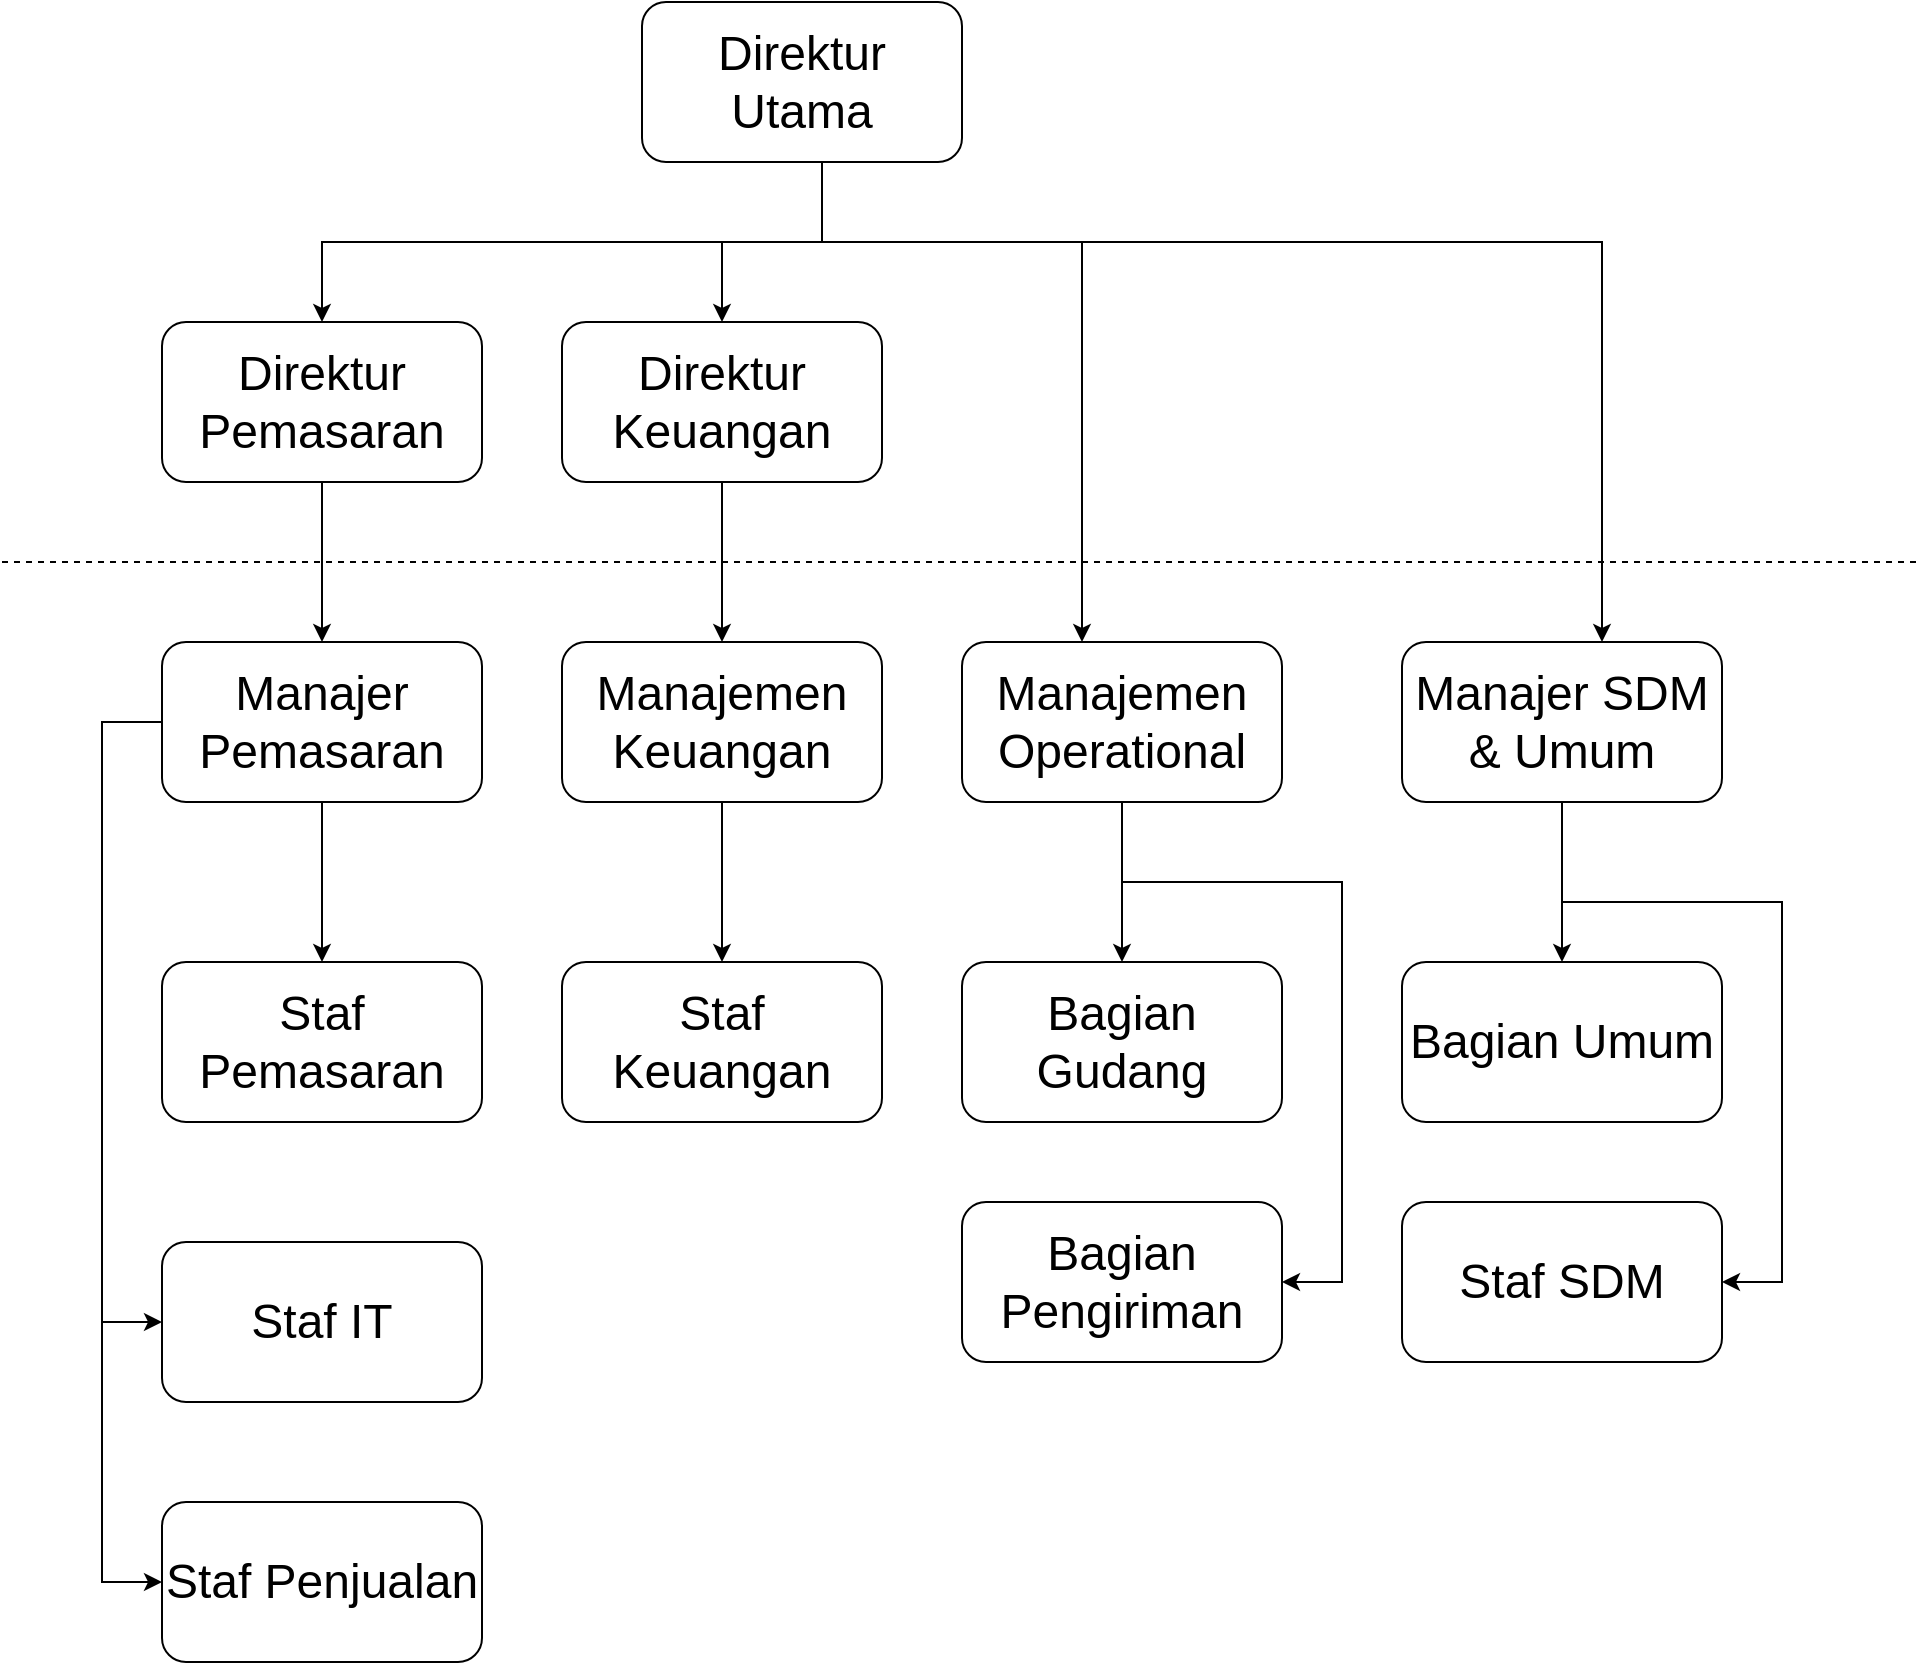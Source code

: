 <mxfile version="24.4.4" type="github">
  <diagram name="Page-1" id="exkaV0_K3e5TsBOGJDA7">
    <mxGraphModel dx="1764" dy="991" grid="1" gridSize="10" guides="1" tooltips="1" connect="1" arrows="1" fold="1" page="1" pageScale="1" pageWidth="850" pageHeight="1100" math="0" shadow="0">
      <root>
        <mxCell id="0" />
        <mxCell id="1" parent="0" />
        <mxCell id="FFYidb9wmgaieHD7aF0S-4" value="" style="edgeStyle=orthogonalEdgeStyle;rounded=0;orthogonalLoop=1;jettySize=auto;html=1;fontSize=24;horizontal=1;" edge="1" parent="1" source="FFYidb9wmgaieHD7aF0S-1" target="FFYidb9wmgaieHD7aF0S-2">
          <mxGeometry relative="1" as="geometry">
            <Array as="points">
              <mxPoint x="650" y="160" />
              <mxPoint x="600" y="160" />
            </Array>
          </mxGeometry>
        </mxCell>
        <mxCell id="FFYidb9wmgaieHD7aF0S-6" value="" style="edgeStyle=orthogonalEdgeStyle;rounded=0;orthogonalLoop=1;jettySize=auto;html=1;exitX=0.5;exitY=1;exitDx=0;exitDy=0;fontSize=24;horizontal=1;" edge="1" parent="1" source="FFYidb9wmgaieHD7aF0S-1" target="FFYidb9wmgaieHD7aF0S-5">
          <mxGeometry relative="1" as="geometry">
            <Array as="points">
              <mxPoint x="650" y="120" />
              <mxPoint x="650" y="160" />
              <mxPoint x="400" y="160" />
            </Array>
          </mxGeometry>
        </mxCell>
        <mxCell id="FFYidb9wmgaieHD7aF0S-23" value="" style="edgeStyle=orthogonalEdgeStyle;rounded=0;orthogonalLoop=1;jettySize=auto;html=1;fontSize=24;horizontal=1;" edge="1" parent="1" source="FFYidb9wmgaieHD7aF0S-1" target="FFYidb9wmgaieHD7aF0S-22">
          <mxGeometry relative="1" as="geometry">
            <Array as="points">
              <mxPoint x="650" y="160" />
              <mxPoint x="780" y="160" />
            </Array>
          </mxGeometry>
        </mxCell>
        <mxCell id="FFYidb9wmgaieHD7aF0S-29" value="" style="edgeStyle=orthogonalEdgeStyle;rounded=0;orthogonalLoop=1;jettySize=auto;html=1;fontSize=24;horizontal=1;" edge="1" parent="1" source="FFYidb9wmgaieHD7aF0S-1" target="FFYidb9wmgaieHD7aF0S-28">
          <mxGeometry relative="1" as="geometry">
            <Array as="points">
              <mxPoint x="650" y="160" />
              <mxPoint x="1040" y="160" />
            </Array>
          </mxGeometry>
        </mxCell>
        <mxCell id="FFYidb9wmgaieHD7aF0S-1" value="Direktur Utama" style="rounded=1;html=1;fontSize=24;horizontal=1;whiteSpace=wrap;" vertex="1" parent="1">
          <mxGeometry x="560" y="40" width="160" height="80" as="geometry" />
        </mxCell>
        <mxCell id="FFYidb9wmgaieHD7aF0S-19" value="" style="edgeStyle=orthogonalEdgeStyle;rounded=0;orthogonalLoop=1;jettySize=auto;html=1;fontSize=24;horizontal=1;" edge="1" parent="1" source="FFYidb9wmgaieHD7aF0S-2" target="FFYidb9wmgaieHD7aF0S-18">
          <mxGeometry relative="1" as="geometry" />
        </mxCell>
        <mxCell id="FFYidb9wmgaieHD7aF0S-2" value="Direktur Keuangan" style="rounded=1;html=1;fontSize=24;horizontal=1;whiteSpace=wrap;" vertex="1" parent="1">
          <mxGeometry x="520" y="200" width="160" height="80" as="geometry" />
        </mxCell>
        <mxCell id="FFYidb9wmgaieHD7aF0S-9" value="" style="edgeStyle=orthogonalEdgeStyle;rounded=0;orthogonalLoop=1;jettySize=auto;html=1;fontSize=24;horizontal=1;" edge="1" parent="1" source="FFYidb9wmgaieHD7aF0S-5" target="FFYidb9wmgaieHD7aF0S-8">
          <mxGeometry relative="1" as="geometry" />
        </mxCell>
        <mxCell id="FFYidb9wmgaieHD7aF0S-5" value="Direktur Pemasaran" style="rounded=1;html=1;fontSize=24;horizontal=1;whiteSpace=wrap;" vertex="1" parent="1">
          <mxGeometry x="320" y="200" width="160" height="80" as="geometry" />
        </mxCell>
        <mxCell id="FFYidb9wmgaieHD7aF0S-13" value="" style="edgeStyle=orthogonalEdgeStyle;rounded=0;orthogonalLoop=1;jettySize=auto;html=1;fontSize=24;entryX=0;entryY=0.5;entryDx=0;entryDy=0;horizontal=1;" edge="1" parent="1" target="FFYidb9wmgaieHD7aF0S-10">
          <mxGeometry relative="1" as="geometry">
            <mxPoint x="340" y="400.0" as="sourcePoint" />
            <mxPoint x="340" y="830" as="targetPoint" />
            <Array as="points">
              <mxPoint x="290" y="400" />
              <mxPoint x="290" y="830" />
            </Array>
          </mxGeometry>
        </mxCell>
        <mxCell id="FFYidb9wmgaieHD7aF0S-15" value="" style="edgeStyle=orthogonalEdgeStyle;rounded=0;orthogonalLoop=1;jettySize=auto;html=1;fontSize=24;horizontal=1;" edge="1" parent="1" source="FFYidb9wmgaieHD7aF0S-8" target="FFYidb9wmgaieHD7aF0S-14">
          <mxGeometry relative="1" as="geometry" />
        </mxCell>
        <mxCell id="FFYidb9wmgaieHD7aF0S-35" style="edgeStyle=orthogonalEdgeStyle;rounded=0;orthogonalLoop=1;jettySize=auto;html=1;entryX=0;entryY=0.5;entryDx=0;entryDy=0;fontSize=24;horizontal=1;" edge="1" parent="1" target="FFYidb9wmgaieHD7aF0S-16">
          <mxGeometry relative="1" as="geometry">
            <mxPoint x="340" y="400.0" as="sourcePoint" />
            <mxPoint x="340" y="700" as="targetPoint" />
            <Array as="points">
              <mxPoint x="290" y="400" />
              <mxPoint x="290" y="700" />
            </Array>
          </mxGeometry>
        </mxCell>
        <mxCell id="FFYidb9wmgaieHD7aF0S-8" value="Manajer Pemasaran" style="rounded=1;html=1;fontSize=24;horizontal=1;whiteSpace=wrap;" vertex="1" parent="1">
          <mxGeometry x="320" y="360" width="160" height="80" as="geometry" />
        </mxCell>
        <mxCell id="FFYidb9wmgaieHD7aF0S-10" value="Staf Penjualan" style="rounded=1;html=1;fontSize=24;horizontal=1;whiteSpace=wrap;" vertex="1" parent="1">
          <mxGeometry x="320" y="790" width="160" height="80" as="geometry" />
        </mxCell>
        <mxCell id="FFYidb9wmgaieHD7aF0S-14" value="Staf Pemasaran" style="rounded=1;html=1;fontSize=24;horizontal=1;whiteSpace=wrap;" vertex="1" parent="1">
          <mxGeometry x="320" y="520" width="160" height="80" as="geometry" />
        </mxCell>
        <mxCell id="FFYidb9wmgaieHD7aF0S-16" value="Staf IT" style="rounded=1;html=1;fontSize=24;horizontal=1;whiteSpace=wrap;" vertex="1" parent="1">
          <mxGeometry x="320" y="660" width="160" height="80" as="geometry" />
        </mxCell>
        <mxCell id="FFYidb9wmgaieHD7aF0S-21" value="" style="edgeStyle=orthogonalEdgeStyle;rounded=0;orthogonalLoop=1;jettySize=auto;html=1;fontSize=24;horizontal=1;" edge="1" parent="1" source="FFYidb9wmgaieHD7aF0S-18" target="FFYidb9wmgaieHD7aF0S-20">
          <mxGeometry relative="1" as="geometry" />
        </mxCell>
        <mxCell id="FFYidb9wmgaieHD7aF0S-18" value="Manajemen Keuangan" style="rounded=1;html=1;fontSize=24;horizontal=1;whiteSpace=wrap;" vertex="1" parent="1">
          <mxGeometry x="520" y="360" width="160" height="80" as="geometry" />
        </mxCell>
        <mxCell id="FFYidb9wmgaieHD7aF0S-20" value="Staf Keuangan" style="rounded=1;html=1;fontSize=24;horizontal=1;whiteSpace=wrap;" vertex="1" parent="1">
          <mxGeometry x="520" y="520" width="160" height="80" as="geometry" />
        </mxCell>
        <mxCell id="FFYidb9wmgaieHD7aF0S-25" value="" style="edgeStyle=orthogonalEdgeStyle;rounded=0;orthogonalLoop=1;jettySize=auto;html=1;fontSize=24;exitX=0.5;exitY=1;exitDx=0;exitDy=0;horizontal=1;" edge="1" parent="1" source="FFYidb9wmgaieHD7aF0S-22" target="FFYidb9wmgaieHD7aF0S-24">
          <mxGeometry relative="1" as="geometry">
            <mxPoint x="790" y="430" as="sourcePoint" />
          </mxGeometry>
        </mxCell>
        <mxCell id="FFYidb9wmgaieHD7aF0S-27" value="" style="edgeStyle=orthogonalEdgeStyle;rounded=0;orthogonalLoop=1;jettySize=auto;html=1;fontSize=24;exitX=0.5;exitY=1;exitDx=0;exitDy=0;horizontal=1;" edge="1" parent="1" source="FFYidb9wmgaieHD7aF0S-22" target="FFYidb9wmgaieHD7aF0S-26">
          <mxGeometry relative="1" as="geometry">
            <Array as="points">
              <mxPoint x="800" y="480" />
              <mxPoint x="910" y="480" />
              <mxPoint x="910" y="680" />
            </Array>
          </mxGeometry>
        </mxCell>
        <mxCell id="FFYidb9wmgaieHD7aF0S-22" value="Manajemen Operational" style="rounded=1;html=1;fontSize=24;horizontal=1;whiteSpace=wrap;" vertex="1" parent="1">
          <mxGeometry x="720" y="360" width="160" height="80" as="geometry" />
        </mxCell>
        <mxCell id="FFYidb9wmgaieHD7aF0S-24" value="Bagian Gudang" style="rounded=1;html=1;fontSize=24;horizontal=1;whiteSpace=wrap;" vertex="1" parent="1">
          <mxGeometry x="720" y="520" width="160" height="80" as="geometry" />
        </mxCell>
        <mxCell id="FFYidb9wmgaieHD7aF0S-26" value="Bagian Pengiriman" style="rounded=1;html=1;fontSize=24;horizontal=1;whiteSpace=wrap;" vertex="1" parent="1">
          <mxGeometry x="720" y="640" width="160" height="80" as="geometry" />
        </mxCell>
        <mxCell id="FFYidb9wmgaieHD7aF0S-31" value="" style="edgeStyle=orthogonalEdgeStyle;rounded=0;orthogonalLoop=1;jettySize=auto;html=1;fontSize=24;horizontal=1;" edge="1" parent="1" source="FFYidb9wmgaieHD7aF0S-28" target="FFYidb9wmgaieHD7aF0S-30">
          <mxGeometry relative="1" as="geometry" />
        </mxCell>
        <mxCell id="FFYidb9wmgaieHD7aF0S-33" value="" style="edgeStyle=orthogonalEdgeStyle;rounded=0;orthogonalLoop=1;jettySize=auto;html=1;fontSize=24;horizontal=1;" edge="1" parent="1" source="FFYidb9wmgaieHD7aF0S-28" target="FFYidb9wmgaieHD7aF0S-32">
          <mxGeometry relative="1" as="geometry">
            <Array as="points">
              <mxPoint x="1020" y="490" />
              <mxPoint x="1130" y="490" />
              <mxPoint x="1130" y="680" />
            </Array>
          </mxGeometry>
        </mxCell>
        <mxCell id="FFYidb9wmgaieHD7aF0S-28" value="Manajer SDM &amp;amp; Umum" style="rounded=1;html=1;fontSize=24;horizontal=1;whiteSpace=wrap;" vertex="1" parent="1">
          <mxGeometry x="940" y="360" width="160" height="80" as="geometry" />
        </mxCell>
        <mxCell id="FFYidb9wmgaieHD7aF0S-30" value="Bagian Umum" style="rounded=1;html=1;fontSize=24;horizontal=1;whiteSpace=wrap;" vertex="1" parent="1">
          <mxGeometry x="940" y="520" width="160" height="80" as="geometry" />
        </mxCell>
        <mxCell id="FFYidb9wmgaieHD7aF0S-32" value="Staf SDM" style="rounded=1;html=1;fontSize=24;horizontal=1;whiteSpace=wrap;" vertex="1" parent="1">
          <mxGeometry x="940" y="640" width="160" height="80" as="geometry" />
        </mxCell>
        <mxCell id="FFYidb9wmgaieHD7aF0S-34" value="" style="endArrow=none;dashed=1;html=1;rounded=0;fontSize=24;horizontal=1;" edge="1" parent="1">
          <mxGeometry width="50" height="50" relative="1" as="geometry">
            <mxPoint x="240" y="320" as="sourcePoint" />
            <mxPoint x="1200" y="320" as="targetPoint" />
          </mxGeometry>
        </mxCell>
      </root>
    </mxGraphModel>
  </diagram>
</mxfile>
